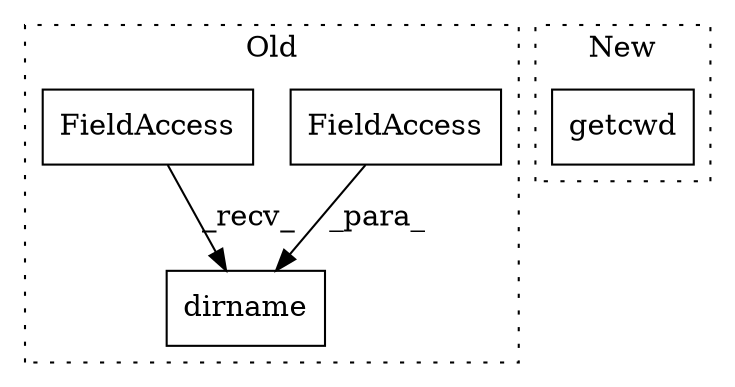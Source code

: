 digraph G {
subgraph cluster0 {
1 [label="dirname" a="32" s="1418,1434" l="8,1" shape="box"];
3 [label="FieldAccess" a="22" s="1426" l="8" shape="box"];
4 [label="FieldAccess" a="22" s="1410" l="7" shape="box"];
label = "Old";
style="dotted";
}
subgraph cluster1 {
2 [label="getcwd" a="32" s="1552" l="8" shape="box"];
label = "New";
style="dotted";
}
3 -> 1 [label="_para_"];
4 -> 1 [label="_recv_"];
}